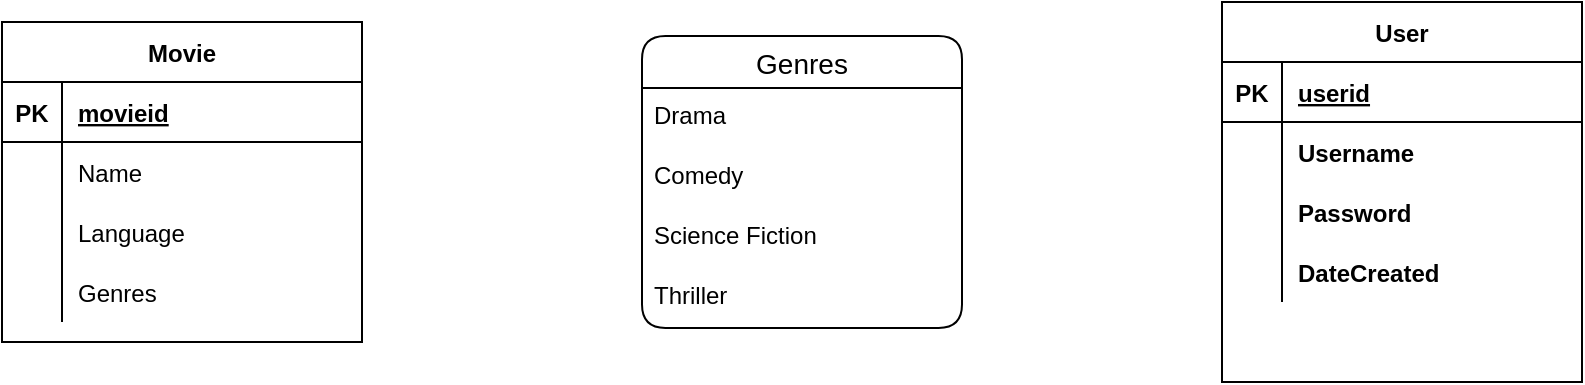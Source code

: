 <mxfile version="14.0.0" type="github">
  <diagram id="R2lEEEUBdFMjLlhIrx00" name="Page-1">
    <mxGraphModel dx="1422" dy="761" grid="1" gridSize="10" guides="1" tooltips="1" connect="1" arrows="1" fold="1" page="1" pageScale="1" pageWidth="1100" pageHeight="850" math="0" shadow="0" extFonts="Permanent Marker^https://fonts.googleapis.com/css?family=Permanent+Marker">
      <root>
        <mxCell id="0" />
        <mxCell id="1" parent="0" />
        <mxCell id="WTn2_7kbj4TnZLWo-PTT-1" value="Movie" style="shape=table;startSize=30;container=1;collapsible=1;childLayout=tableLayout;fixedRows=1;rowLines=0;fontStyle=1;align=center;resizeLast=1;" vertex="1" parent="1">
          <mxGeometry x="70" y="170" width="180" height="160" as="geometry" />
        </mxCell>
        <mxCell id="WTn2_7kbj4TnZLWo-PTT-2" value="" style="shape=partialRectangle;collapsible=0;dropTarget=0;pointerEvents=0;fillColor=none;top=0;left=0;bottom=1;right=0;points=[[0,0.5],[1,0.5]];portConstraint=eastwest;" vertex="1" parent="WTn2_7kbj4TnZLWo-PTT-1">
          <mxGeometry y="30" width="180" height="30" as="geometry" />
        </mxCell>
        <mxCell id="WTn2_7kbj4TnZLWo-PTT-3" value="PK" style="shape=partialRectangle;connectable=0;fillColor=none;top=0;left=0;bottom=0;right=0;fontStyle=1;overflow=hidden;" vertex="1" parent="WTn2_7kbj4TnZLWo-PTT-2">
          <mxGeometry width="30" height="30" as="geometry" />
        </mxCell>
        <mxCell id="WTn2_7kbj4TnZLWo-PTT-4" value="movieid" style="shape=partialRectangle;connectable=0;fillColor=none;top=0;left=0;bottom=0;right=0;align=left;spacingLeft=6;fontStyle=5;overflow=hidden;" vertex="1" parent="WTn2_7kbj4TnZLWo-PTT-2">
          <mxGeometry x="30" width="150" height="30" as="geometry" />
        </mxCell>
        <mxCell id="WTn2_7kbj4TnZLWo-PTT-5" value="" style="shape=partialRectangle;collapsible=0;dropTarget=0;pointerEvents=0;fillColor=none;top=0;left=0;bottom=0;right=0;points=[[0,0.5],[1,0.5]];portConstraint=eastwest;" vertex="1" parent="WTn2_7kbj4TnZLWo-PTT-1">
          <mxGeometry y="60" width="180" height="30" as="geometry" />
        </mxCell>
        <mxCell id="WTn2_7kbj4TnZLWo-PTT-6" value="" style="shape=partialRectangle;connectable=0;fillColor=none;top=0;left=0;bottom=0;right=0;editable=1;overflow=hidden;" vertex="1" parent="WTn2_7kbj4TnZLWo-PTT-5">
          <mxGeometry width="30" height="30" as="geometry" />
        </mxCell>
        <mxCell id="WTn2_7kbj4TnZLWo-PTT-7" value="Name" style="shape=partialRectangle;connectable=0;fillColor=none;top=0;left=0;bottom=0;right=0;align=left;spacingLeft=6;overflow=hidden;" vertex="1" parent="WTn2_7kbj4TnZLWo-PTT-5">
          <mxGeometry x="30" width="150" height="30" as="geometry" />
        </mxCell>
        <mxCell id="WTn2_7kbj4TnZLWo-PTT-8" value="" style="shape=partialRectangle;collapsible=0;dropTarget=0;pointerEvents=0;fillColor=none;top=0;left=0;bottom=0;right=0;points=[[0,0.5],[1,0.5]];portConstraint=eastwest;" vertex="1" parent="WTn2_7kbj4TnZLWo-PTT-1">
          <mxGeometry y="90" width="180" height="30" as="geometry" />
        </mxCell>
        <mxCell id="WTn2_7kbj4TnZLWo-PTT-9" value="" style="shape=partialRectangle;connectable=0;fillColor=none;top=0;left=0;bottom=0;right=0;editable=1;overflow=hidden;" vertex="1" parent="WTn2_7kbj4TnZLWo-PTT-8">
          <mxGeometry width="30" height="30" as="geometry" />
        </mxCell>
        <mxCell id="WTn2_7kbj4TnZLWo-PTT-10" value="Language" style="shape=partialRectangle;connectable=0;fillColor=none;top=0;left=0;bottom=0;right=0;align=left;spacingLeft=6;overflow=hidden;" vertex="1" parent="WTn2_7kbj4TnZLWo-PTT-8">
          <mxGeometry x="30" width="150" height="30" as="geometry" />
        </mxCell>
        <mxCell id="WTn2_7kbj4TnZLWo-PTT-11" value="" style="shape=partialRectangle;collapsible=0;dropTarget=0;pointerEvents=0;fillColor=none;top=0;left=0;bottom=0;right=0;points=[[0,0.5],[1,0.5]];portConstraint=eastwest;" vertex="1" parent="WTn2_7kbj4TnZLWo-PTT-1">
          <mxGeometry y="120" width="180" height="30" as="geometry" />
        </mxCell>
        <mxCell id="WTn2_7kbj4TnZLWo-PTT-12" value="" style="shape=partialRectangle;connectable=0;fillColor=none;top=0;left=0;bottom=0;right=0;editable=1;overflow=hidden;" vertex="1" parent="WTn2_7kbj4TnZLWo-PTT-11">
          <mxGeometry width="30" height="30" as="geometry" />
        </mxCell>
        <mxCell id="WTn2_7kbj4TnZLWo-PTT-13" value="Genres" style="shape=partialRectangle;connectable=0;fillColor=none;top=0;left=0;bottom=0;right=0;align=left;spacingLeft=6;overflow=hidden;" vertex="1" parent="WTn2_7kbj4TnZLWo-PTT-11">
          <mxGeometry x="30" width="150" height="30" as="geometry" />
        </mxCell>
        <mxCell id="WTn2_7kbj4TnZLWo-PTT-27" value="User" style="shape=table;startSize=30;container=1;collapsible=1;childLayout=tableLayout;fixedRows=1;rowLines=0;fontStyle=1;align=center;resizeLast=1;" vertex="1" parent="1">
          <mxGeometry x="680" y="160" width="180" height="190" as="geometry" />
        </mxCell>
        <mxCell id="WTn2_7kbj4TnZLWo-PTT-28" value="" style="shape=partialRectangle;collapsible=0;dropTarget=0;pointerEvents=0;fillColor=none;top=0;left=0;bottom=1;right=0;points=[[0,0.5],[1,0.5]];portConstraint=eastwest;" vertex="1" parent="WTn2_7kbj4TnZLWo-PTT-27">
          <mxGeometry y="30" width="180" height="30" as="geometry" />
        </mxCell>
        <mxCell id="WTn2_7kbj4TnZLWo-PTT-29" value="PK" style="shape=partialRectangle;connectable=0;fillColor=none;top=0;left=0;bottom=0;right=0;fontStyle=1;overflow=hidden;" vertex="1" parent="WTn2_7kbj4TnZLWo-PTT-28">
          <mxGeometry width="30" height="30" as="geometry" />
        </mxCell>
        <mxCell id="WTn2_7kbj4TnZLWo-PTT-30" value="userid" style="shape=partialRectangle;connectable=0;fillColor=none;top=0;left=0;bottom=0;right=0;align=left;spacingLeft=6;fontStyle=5;overflow=hidden;" vertex="1" parent="WTn2_7kbj4TnZLWo-PTT-28">
          <mxGeometry x="30" width="150" height="30" as="geometry" />
        </mxCell>
        <mxCell id="WTn2_7kbj4TnZLWo-PTT-31" value="" style="shape=partialRectangle;collapsible=0;dropTarget=0;pointerEvents=0;fillColor=none;top=0;left=0;bottom=0;right=0;points=[[0,0.5],[1,0.5]];portConstraint=eastwest;" vertex="1" parent="WTn2_7kbj4TnZLWo-PTT-27">
          <mxGeometry y="60" width="180" height="30" as="geometry" />
        </mxCell>
        <mxCell id="WTn2_7kbj4TnZLWo-PTT-32" value="" style="shape=partialRectangle;connectable=0;fillColor=none;top=0;left=0;bottom=0;right=0;editable=1;overflow=hidden;" vertex="1" parent="WTn2_7kbj4TnZLWo-PTT-31">
          <mxGeometry width="30" height="30" as="geometry" />
        </mxCell>
        <mxCell id="WTn2_7kbj4TnZLWo-PTT-33" value="Username" style="shape=partialRectangle;connectable=0;fillColor=none;top=0;left=0;bottom=0;right=0;align=left;spacingLeft=6;overflow=hidden;fontStyle=1" vertex="1" parent="WTn2_7kbj4TnZLWo-PTT-31">
          <mxGeometry x="30" width="150" height="30" as="geometry" />
        </mxCell>
        <mxCell id="WTn2_7kbj4TnZLWo-PTT-34" value="" style="shape=partialRectangle;collapsible=0;dropTarget=0;pointerEvents=0;fillColor=none;top=0;left=0;bottom=0;right=0;points=[[0,0.5],[1,0.5]];portConstraint=eastwest;" vertex="1" parent="WTn2_7kbj4TnZLWo-PTT-27">
          <mxGeometry y="90" width="180" height="30" as="geometry" />
        </mxCell>
        <mxCell id="WTn2_7kbj4TnZLWo-PTT-35" value="" style="shape=partialRectangle;connectable=0;fillColor=none;top=0;left=0;bottom=0;right=0;editable=1;overflow=hidden;" vertex="1" parent="WTn2_7kbj4TnZLWo-PTT-34">
          <mxGeometry width="30" height="30" as="geometry" />
        </mxCell>
        <mxCell id="WTn2_7kbj4TnZLWo-PTT-36" value="Password" style="shape=partialRectangle;connectable=0;fillColor=none;top=0;left=0;bottom=0;right=0;align=left;spacingLeft=6;overflow=hidden;fontStyle=1" vertex="1" parent="WTn2_7kbj4TnZLWo-PTT-34">
          <mxGeometry x="30" width="150" height="30" as="geometry" />
        </mxCell>
        <mxCell id="WTn2_7kbj4TnZLWo-PTT-37" value="" style="shape=partialRectangle;collapsible=0;dropTarget=0;pointerEvents=0;fillColor=none;top=0;left=0;bottom=0;right=0;points=[[0,0.5],[1,0.5]];portConstraint=eastwest;" vertex="1" parent="WTn2_7kbj4TnZLWo-PTT-27">
          <mxGeometry y="120" width="180" height="30" as="geometry" />
        </mxCell>
        <mxCell id="WTn2_7kbj4TnZLWo-PTT-38" value="" style="shape=partialRectangle;connectable=0;fillColor=none;top=0;left=0;bottom=0;right=0;editable=1;overflow=hidden;" vertex="1" parent="WTn2_7kbj4TnZLWo-PTT-37">
          <mxGeometry width="30" height="30" as="geometry" />
        </mxCell>
        <mxCell id="WTn2_7kbj4TnZLWo-PTT-39" value="DateCreated" style="shape=partialRectangle;connectable=0;fillColor=none;top=0;left=0;bottom=0;right=0;align=left;spacingLeft=6;overflow=hidden;fontStyle=1" vertex="1" parent="WTn2_7kbj4TnZLWo-PTT-37">
          <mxGeometry x="30" width="150" height="30" as="geometry" />
        </mxCell>
        <mxCell id="WTn2_7kbj4TnZLWo-PTT-88" value="Genres" style="swimlane;fontStyle=0;childLayout=stackLayout;horizontal=1;startSize=26;horizontalStack=0;resizeParent=1;resizeParentMax=0;resizeLast=0;collapsible=1;marginBottom=0;align=center;fontSize=14;rounded=1;" vertex="1" parent="1">
          <mxGeometry x="390" y="177" width="160" height="146" as="geometry" />
        </mxCell>
        <mxCell id="WTn2_7kbj4TnZLWo-PTT-89" value="Drama" style="text;strokeColor=none;fillColor=none;spacingLeft=4;spacingRight=4;overflow=hidden;rotatable=0;points=[[0,0.5],[1,0.5]];portConstraint=eastwest;fontSize=12;" vertex="1" parent="WTn2_7kbj4TnZLWo-PTT-88">
          <mxGeometry y="26" width="160" height="30" as="geometry" />
        </mxCell>
        <mxCell id="WTn2_7kbj4TnZLWo-PTT-90" value="Comedy" style="text;strokeColor=none;fillColor=none;spacingLeft=4;spacingRight=4;overflow=hidden;rotatable=0;points=[[0,0.5],[1,0.5]];portConstraint=eastwest;fontSize=12;" vertex="1" parent="WTn2_7kbj4TnZLWo-PTT-88">
          <mxGeometry y="56" width="160" height="30" as="geometry" />
        </mxCell>
        <mxCell id="WTn2_7kbj4TnZLWo-PTT-91" value="Science Fiction" style="text;strokeColor=none;fillColor=none;spacingLeft=4;spacingRight=4;overflow=hidden;rotatable=0;points=[[0,0.5],[1,0.5]];portConstraint=eastwest;fontSize=12;" vertex="1" parent="WTn2_7kbj4TnZLWo-PTT-88">
          <mxGeometry y="86" width="160" height="30" as="geometry" />
        </mxCell>
        <mxCell id="WTn2_7kbj4TnZLWo-PTT-92" value="Thriller" style="text;strokeColor=none;fillColor=none;spacingLeft=4;spacingRight=4;overflow=hidden;rotatable=0;points=[[0,0.5],[1,0.5]];portConstraint=eastwest;fontSize=12;" vertex="1" parent="WTn2_7kbj4TnZLWo-PTT-88">
          <mxGeometry y="116" width="160" height="30" as="geometry" />
        </mxCell>
      </root>
    </mxGraphModel>
  </diagram>
</mxfile>
